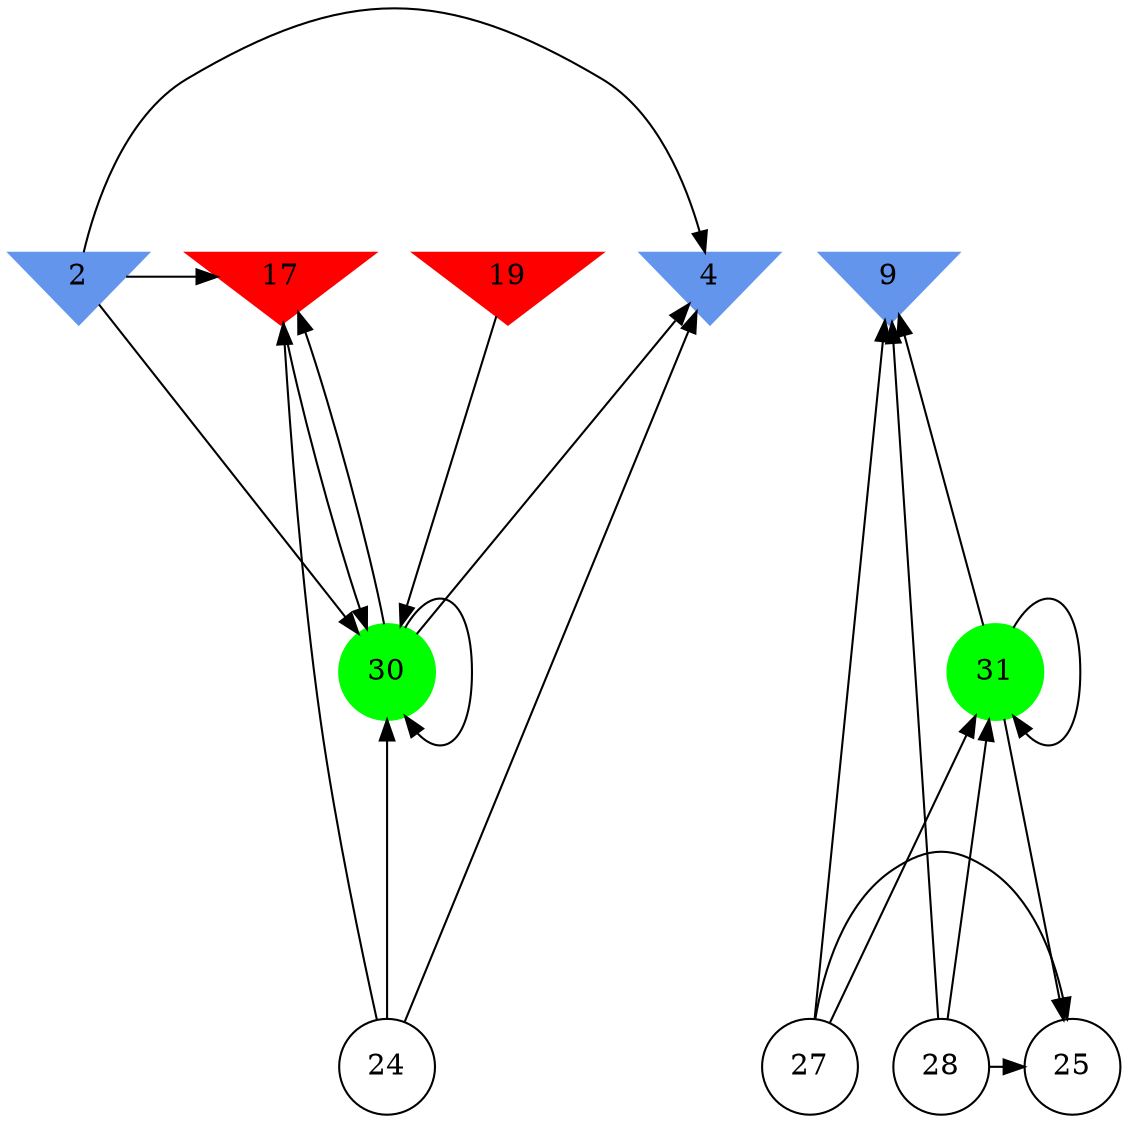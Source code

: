digraph brain {
	ranksep=2.0;
	2 [shape=invtriangle,style=filled,color=cornflowerblue];
	4 [shape=invtriangle,style=filled,color=cornflowerblue];
	9 [shape=invtriangle,style=filled,color=cornflowerblue];
	17 [shape=invtriangle,style=filled,color=red];
	19 [shape=invtriangle,style=filled,color=red];
	24 [shape=circle,color=black];
	25 [shape=circle,color=black];
	27 [shape=circle,color=black];
	28 [shape=circle,color=black];
	30 [shape=circle,style=filled,color=green];
	31 [shape=circle,style=filled,color=green];
	19	->	30;
	17	->	30;
	27	->	9;
	27	->	25;
	27	->	31;
	31	->	9;
	31	->	25;
	31	->	31;
	28	->	9;
	28	->	25;
	28	->	31;
	24	->	17;
	24	->	4;
	24	->	30;
	30	->	17;
	30	->	4;
	30	->	30;
	2	->	17;
	2	->	4;
	2	->	30;
	{ rank=same; 2; 4; 9; 17; 19; }
	{ rank=same; 24; 25; 27; 28; }
	{ rank=same; 30; 31; }
}
